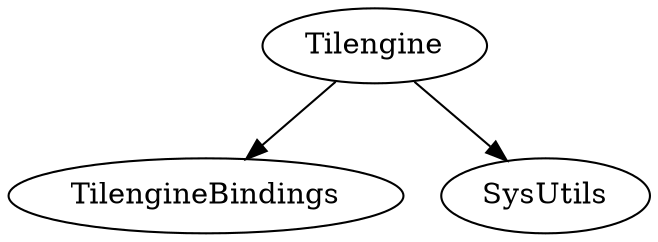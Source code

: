 DiGraph Uses {
  "Tilengine" -> "TilengineBindings"
  "Tilengine" -> "SysUtils"
  "Tilengine" [href="Tilengine.html"]
  "TilengineBindings" [href="TilengineBindings.html"]
}
